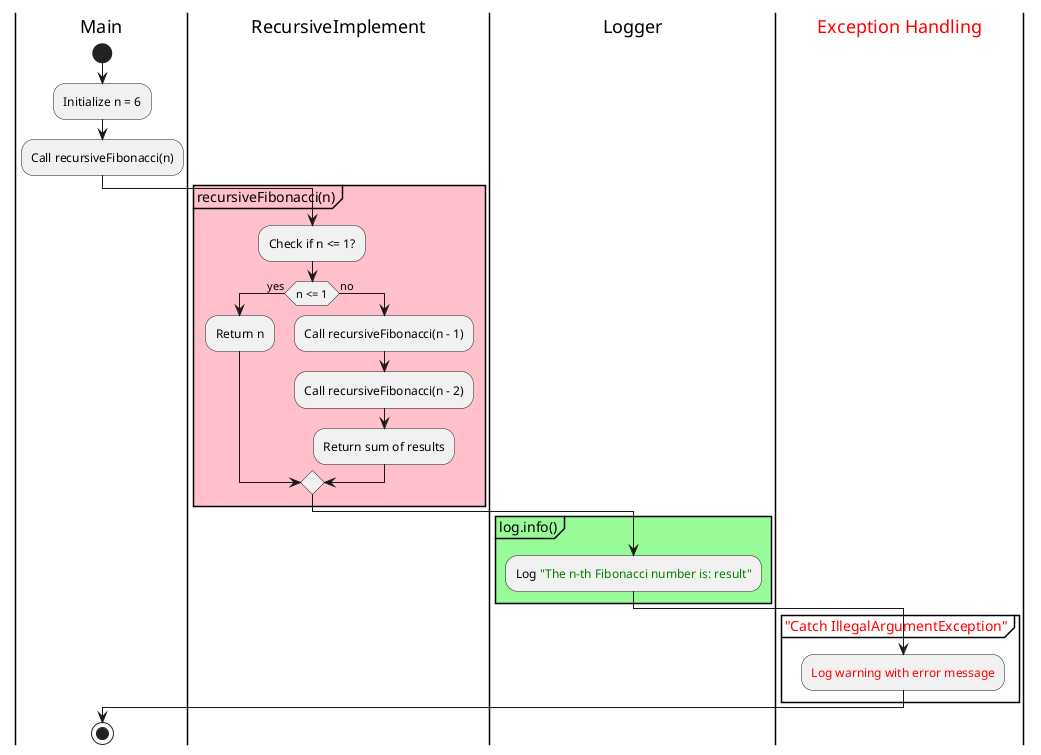 @startuml

|Main|
start
:Initialize n = 6;
:Call recursiveFibonacci(n);

|RecursiveImplement|
partition #pink "recursiveFibonacci(n)" {
  :Check if n <= 1?;
  if (n <= 1) then (yes)
    :Return n;
  else (no)
    :Call recursiveFibonacci(n - 1);
    :Call recursiveFibonacci(n - 2);
    :Return sum of results;
  endif
}

|Logger|
partition #palegreen "log.info()" {
  :Log <color:green>"The n-th Fibonacci number is: result";
}

|<color:red>Exception Handling|
partition <color:red>"Catch IllegalArgumentException" {
  :<color:red>Log warning with error message;
}

|Main|
stop

@enduml
